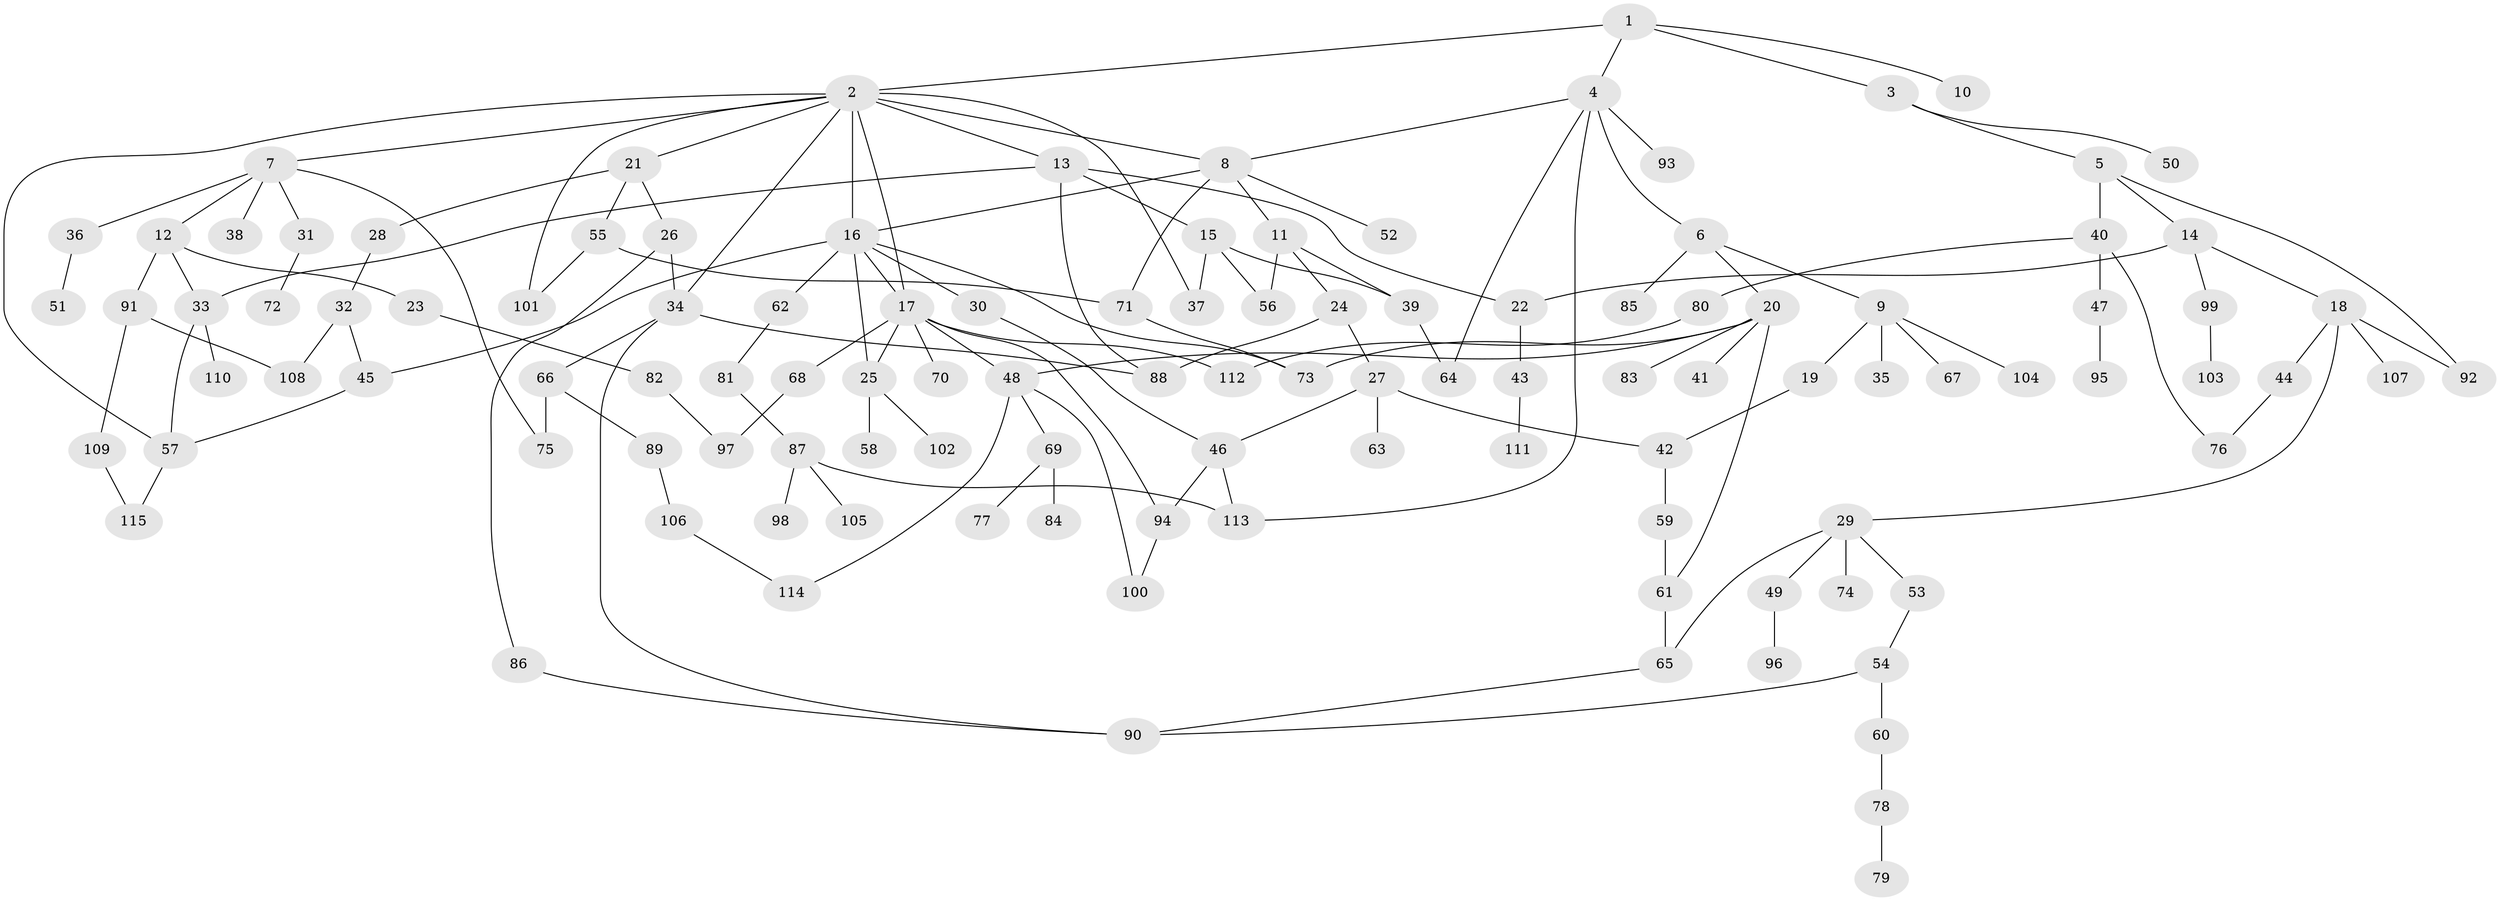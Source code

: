 // coarse degree distribution, {5: 0.11428571428571428, 3: 0.2571428571428571, 4: 0.18571428571428572, 11: 0.014285714285714285, 8: 0.014285714285714285, 2: 0.2, 1: 0.2, 7: 0.014285714285714285}
// Generated by graph-tools (version 1.1) at 2025/36/03/04/25 23:36:00]
// undirected, 115 vertices, 154 edges
graph export_dot {
  node [color=gray90,style=filled];
  1;
  2;
  3;
  4;
  5;
  6;
  7;
  8;
  9;
  10;
  11;
  12;
  13;
  14;
  15;
  16;
  17;
  18;
  19;
  20;
  21;
  22;
  23;
  24;
  25;
  26;
  27;
  28;
  29;
  30;
  31;
  32;
  33;
  34;
  35;
  36;
  37;
  38;
  39;
  40;
  41;
  42;
  43;
  44;
  45;
  46;
  47;
  48;
  49;
  50;
  51;
  52;
  53;
  54;
  55;
  56;
  57;
  58;
  59;
  60;
  61;
  62;
  63;
  64;
  65;
  66;
  67;
  68;
  69;
  70;
  71;
  72;
  73;
  74;
  75;
  76;
  77;
  78;
  79;
  80;
  81;
  82;
  83;
  84;
  85;
  86;
  87;
  88;
  89;
  90;
  91;
  92;
  93;
  94;
  95;
  96;
  97;
  98;
  99;
  100;
  101;
  102;
  103;
  104;
  105;
  106;
  107;
  108;
  109;
  110;
  111;
  112;
  113;
  114;
  115;
  1 -- 2;
  1 -- 3;
  1 -- 4;
  1 -- 10;
  2 -- 7;
  2 -- 13;
  2 -- 17;
  2 -- 21;
  2 -- 34;
  2 -- 37;
  2 -- 57;
  2 -- 101;
  2 -- 16;
  2 -- 8;
  3 -- 5;
  3 -- 50;
  4 -- 6;
  4 -- 8;
  4 -- 93;
  4 -- 113;
  4 -- 64;
  5 -- 14;
  5 -- 40;
  5 -- 92;
  6 -- 9;
  6 -- 20;
  6 -- 85;
  7 -- 12;
  7 -- 31;
  7 -- 36;
  7 -- 38;
  7 -- 75;
  8 -- 11;
  8 -- 16;
  8 -- 52;
  8 -- 71;
  9 -- 19;
  9 -- 35;
  9 -- 67;
  9 -- 104;
  11 -- 24;
  11 -- 39;
  11 -- 56;
  12 -- 23;
  12 -- 33;
  12 -- 91;
  13 -- 15;
  13 -- 22;
  13 -- 33;
  13 -- 88;
  14 -- 18;
  14 -- 99;
  14 -- 22;
  15 -- 39;
  15 -- 56;
  15 -- 37;
  16 -- 30;
  16 -- 62;
  16 -- 25;
  16 -- 17;
  16 -- 73;
  16 -- 45;
  17 -- 25;
  17 -- 48;
  17 -- 68;
  17 -- 70;
  17 -- 94;
  17 -- 112;
  18 -- 29;
  18 -- 44;
  18 -- 107;
  18 -- 92;
  19 -- 42;
  20 -- 41;
  20 -- 61;
  20 -- 73;
  20 -- 83;
  20 -- 48;
  21 -- 26;
  21 -- 28;
  21 -- 55;
  22 -- 43;
  23 -- 82;
  24 -- 27;
  24 -- 88;
  25 -- 58;
  25 -- 102;
  26 -- 86;
  26 -- 34;
  27 -- 63;
  27 -- 42;
  27 -- 46;
  28 -- 32;
  29 -- 49;
  29 -- 53;
  29 -- 74;
  29 -- 65;
  30 -- 46;
  31 -- 72;
  32 -- 45;
  32 -- 108;
  33 -- 110;
  33 -- 57;
  34 -- 66;
  34 -- 88;
  34 -- 90;
  36 -- 51;
  39 -- 64;
  40 -- 47;
  40 -- 80;
  40 -- 76;
  42 -- 59;
  43 -- 111;
  44 -- 76;
  45 -- 57;
  46 -- 113;
  46 -- 94;
  47 -- 95;
  48 -- 69;
  48 -- 100;
  48 -- 114;
  49 -- 96;
  53 -- 54;
  54 -- 60;
  54 -- 90;
  55 -- 71;
  55 -- 101;
  57 -- 115;
  59 -- 61;
  60 -- 78;
  61 -- 65;
  62 -- 81;
  65 -- 90;
  66 -- 89;
  66 -- 75;
  68 -- 97;
  69 -- 77;
  69 -- 84;
  71 -- 73;
  78 -- 79;
  80 -- 112;
  81 -- 87;
  82 -- 97;
  86 -- 90;
  87 -- 98;
  87 -- 105;
  87 -- 113;
  89 -- 106;
  91 -- 109;
  91 -- 108;
  94 -- 100;
  99 -- 103;
  106 -- 114;
  109 -- 115;
}
